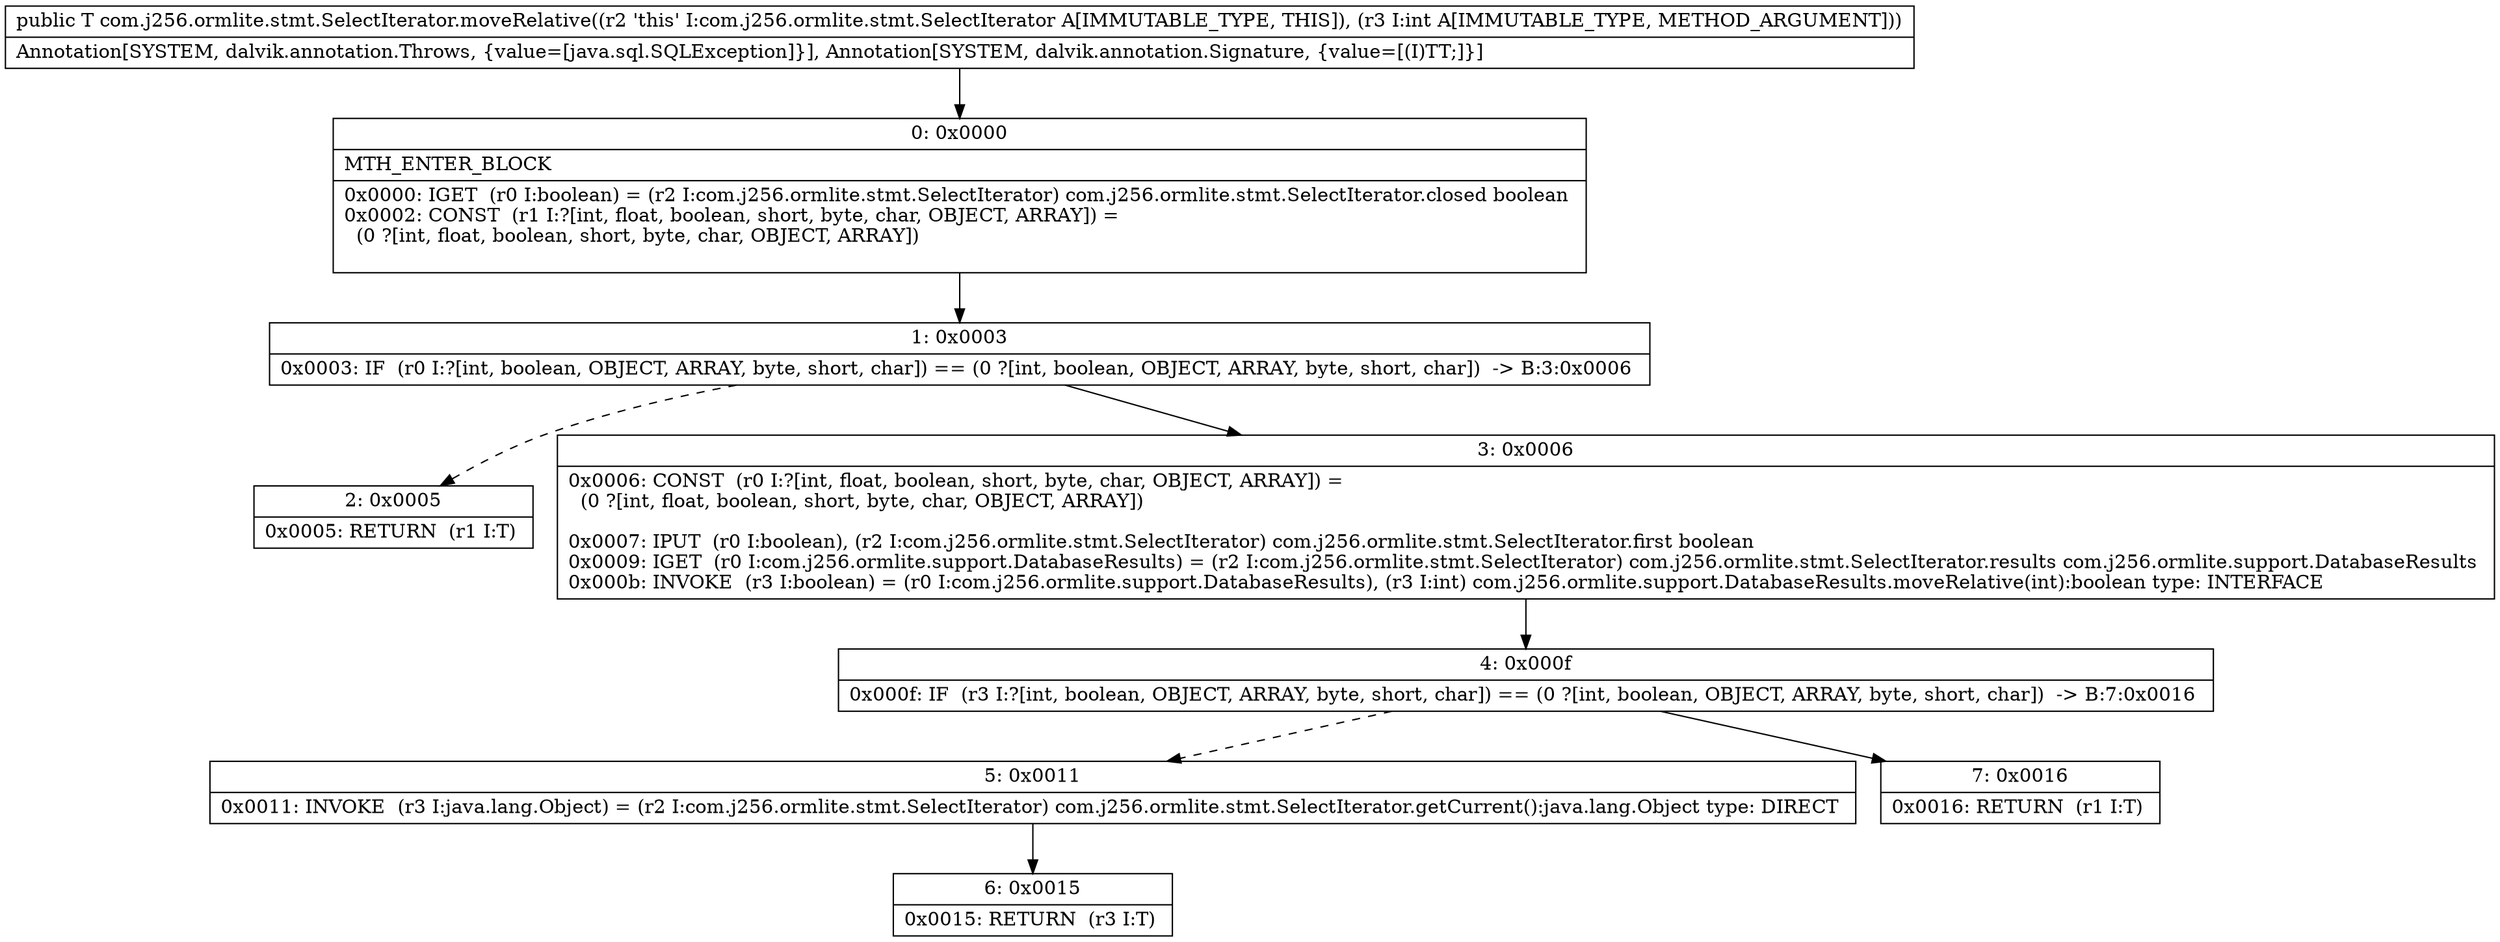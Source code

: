 digraph "CFG forcom.j256.ormlite.stmt.SelectIterator.moveRelative(I)Ljava\/lang\/Object;" {
Node_0 [shape=record,label="{0\:\ 0x0000|MTH_ENTER_BLOCK\l|0x0000: IGET  (r0 I:boolean) = (r2 I:com.j256.ormlite.stmt.SelectIterator) com.j256.ormlite.stmt.SelectIterator.closed boolean \l0x0002: CONST  (r1 I:?[int, float, boolean, short, byte, char, OBJECT, ARRAY]) = \l  (0 ?[int, float, boolean, short, byte, char, OBJECT, ARRAY])\l \l}"];
Node_1 [shape=record,label="{1\:\ 0x0003|0x0003: IF  (r0 I:?[int, boolean, OBJECT, ARRAY, byte, short, char]) == (0 ?[int, boolean, OBJECT, ARRAY, byte, short, char])  \-\> B:3:0x0006 \l}"];
Node_2 [shape=record,label="{2\:\ 0x0005|0x0005: RETURN  (r1 I:T) \l}"];
Node_3 [shape=record,label="{3\:\ 0x0006|0x0006: CONST  (r0 I:?[int, float, boolean, short, byte, char, OBJECT, ARRAY]) = \l  (0 ?[int, float, boolean, short, byte, char, OBJECT, ARRAY])\l \l0x0007: IPUT  (r0 I:boolean), (r2 I:com.j256.ormlite.stmt.SelectIterator) com.j256.ormlite.stmt.SelectIterator.first boolean \l0x0009: IGET  (r0 I:com.j256.ormlite.support.DatabaseResults) = (r2 I:com.j256.ormlite.stmt.SelectIterator) com.j256.ormlite.stmt.SelectIterator.results com.j256.ormlite.support.DatabaseResults \l0x000b: INVOKE  (r3 I:boolean) = (r0 I:com.j256.ormlite.support.DatabaseResults), (r3 I:int) com.j256.ormlite.support.DatabaseResults.moveRelative(int):boolean type: INTERFACE \l}"];
Node_4 [shape=record,label="{4\:\ 0x000f|0x000f: IF  (r3 I:?[int, boolean, OBJECT, ARRAY, byte, short, char]) == (0 ?[int, boolean, OBJECT, ARRAY, byte, short, char])  \-\> B:7:0x0016 \l}"];
Node_5 [shape=record,label="{5\:\ 0x0011|0x0011: INVOKE  (r3 I:java.lang.Object) = (r2 I:com.j256.ormlite.stmt.SelectIterator) com.j256.ormlite.stmt.SelectIterator.getCurrent():java.lang.Object type: DIRECT \l}"];
Node_6 [shape=record,label="{6\:\ 0x0015|0x0015: RETURN  (r3 I:T) \l}"];
Node_7 [shape=record,label="{7\:\ 0x0016|0x0016: RETURN  (r1 I:T) \l}"];
MethodNode[shape=record,label="{public T com.j256.ormlite.stmt.SelectIterator.moveRelative((r2 'this' I:com.j256.ormlite.stmt.SelectIterator A[IMMUTABLE_TYPE, THIS]), (r3 I:int A[IMMUTABLE_TYPE, METHOD_ARGUMENT]))  | Annotation[SYSTEM, dalvik.annotation.Throws, \{value=[java.sql.SQLException]\}], Annotation[SYSTEM, dalvik.annotation.Signature, \{value=[(I)TT;]\}]\l}"];
MethodNode -> Node_0;
Node_0 -> Node_1;
Node_1 -> Node_2[style=dashed];
Node_1 -> Node_3;
Node_3 -> Node_4;
Node_4 -> Node_5[style=dashed];
Node_4 -> Node_7;
Node_5 -> Node_6;
}

